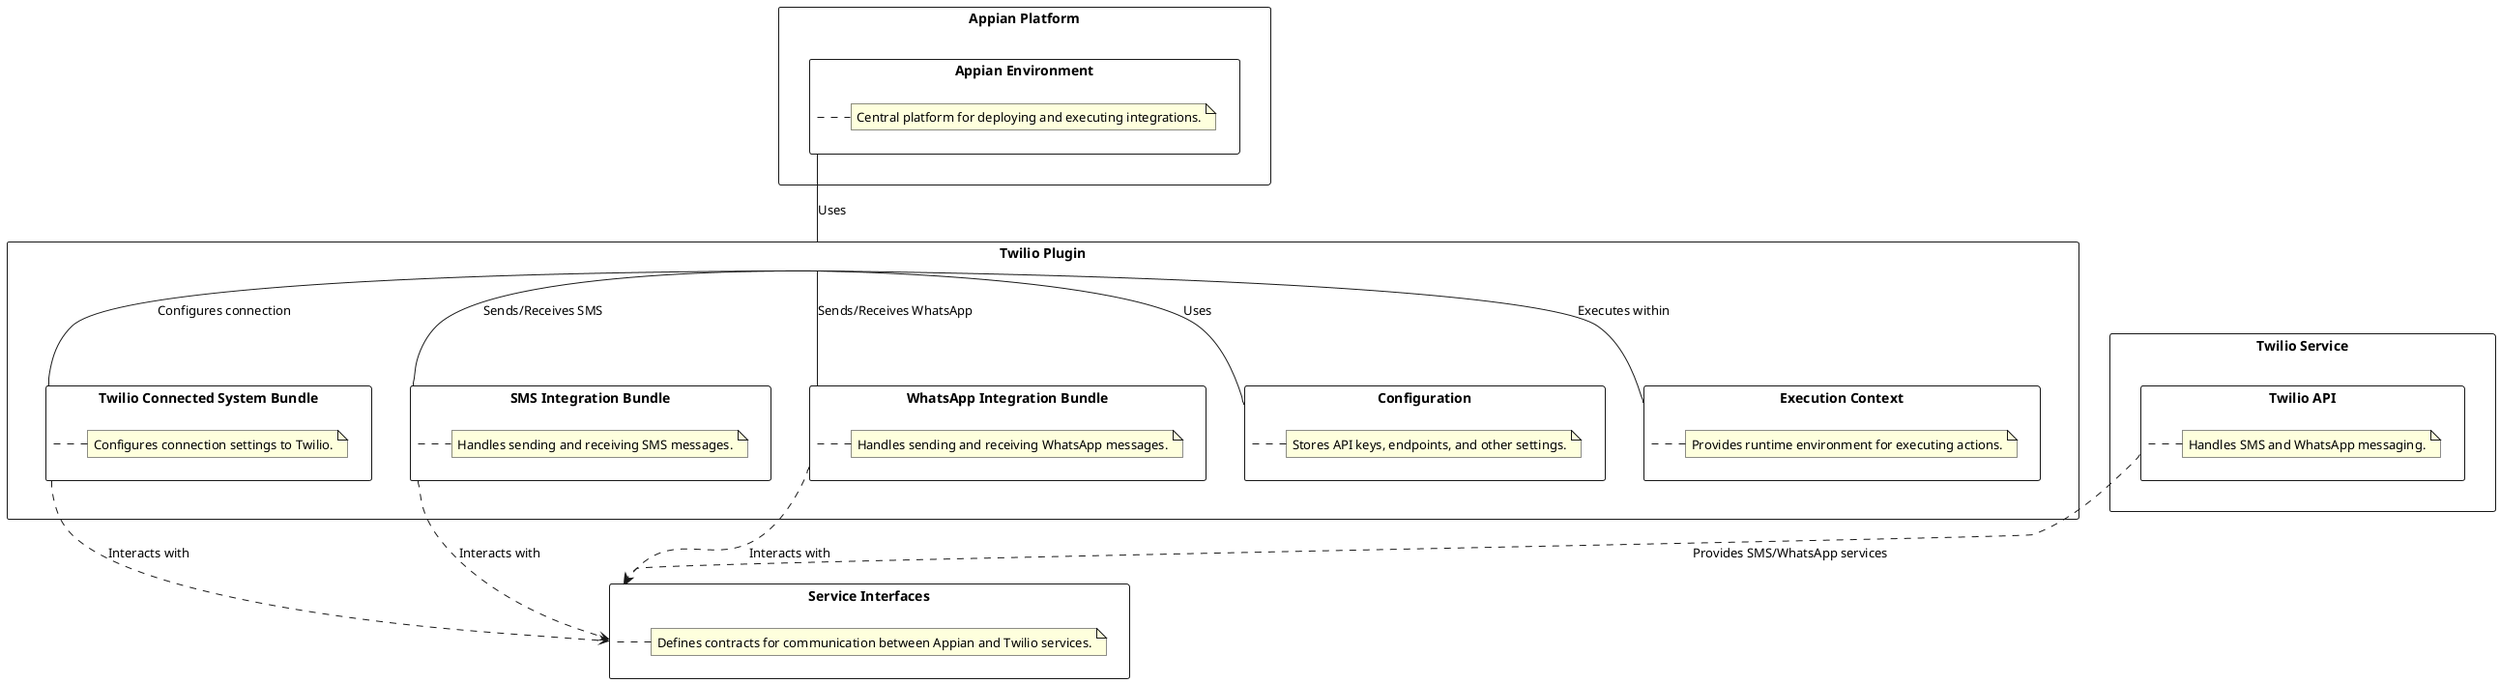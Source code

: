 @startuml

!define RECTANGLE class

' Define Appian Environment
rectangle "Appian Platform" {
    rectangle "Appian Environment" {
        note right of "Appian Environment"
          Central platform for deploying and executing integrations.
        end note
    }
}

' Define Twilio Service
rectangle "Twilio Service" {
    rectangle "Twilio API" {
        note right of "Twilio API"
          Handles SMS and WhatsApp messaging.
        end note
    }
}

' Define Twilio Plugin Bundle
rectangle "Twilio Plugin" {
    rectangle "Twilio Connected System Bundle" {
        note right of "Twilio Connected System Bundle"
          Configures connection settings to Twilio.
        end note
    }

    rectangle "SMS Integration Bundle" {
        note right of "SMS Integration Bundle"
          Handles sending and receiving SMS messages.
        end note
    }

    rectangle "WhatsApp Integration Bundle" {
        note right of "WhatsApp Integration Bundle"
          Handles sending and receiving WhatsApp messages.
        end note
    }

    rectangle "Configuration" {
        note right of "Configuration"
          Stores API keys, endpoints, and other settings.
        end note
    }

    rectangle "Execution Context" {
        note right of "Execution Context"
          Provides runtime environment for executing actions.
        end note
    }
}

' Define Service Interfaces
rectangle "Service Interfaces" {
    note right of "Service Interfaces"
      Defines contracts for communication between Appian and Twilio services.
    end note
}

' Define interactions
"Appian Environment" -- "Twilio Plugin" : Uses
"Twilio Plugin" -- "Twilio Connected System Bundle" : Configures connection
"Twilio Plugin" -- "SMS Integration Bundle" : Sends/Receives SMS
"Twilio Plugin" -- "WhatsApp Integration Bundle" : Sends/Receives WhatsApp
"Twilio Plugin" -- "Configuration" : Uses
"Twilio Plugin" -- "Execution Context" : Executes within
"SMS Integration Bundle" ..> "Service Interfaces" : Interacts with
"WhatsApp Integration Bundle" ..> "Service Interfaces" : Interacts with
"Twilio Connected System Bundle" ..> "Service Interfaces" : Interacts with
"Twilio API" ..> "Service Interfaces" : Provides SMS/WhatsApp services

@enduml
